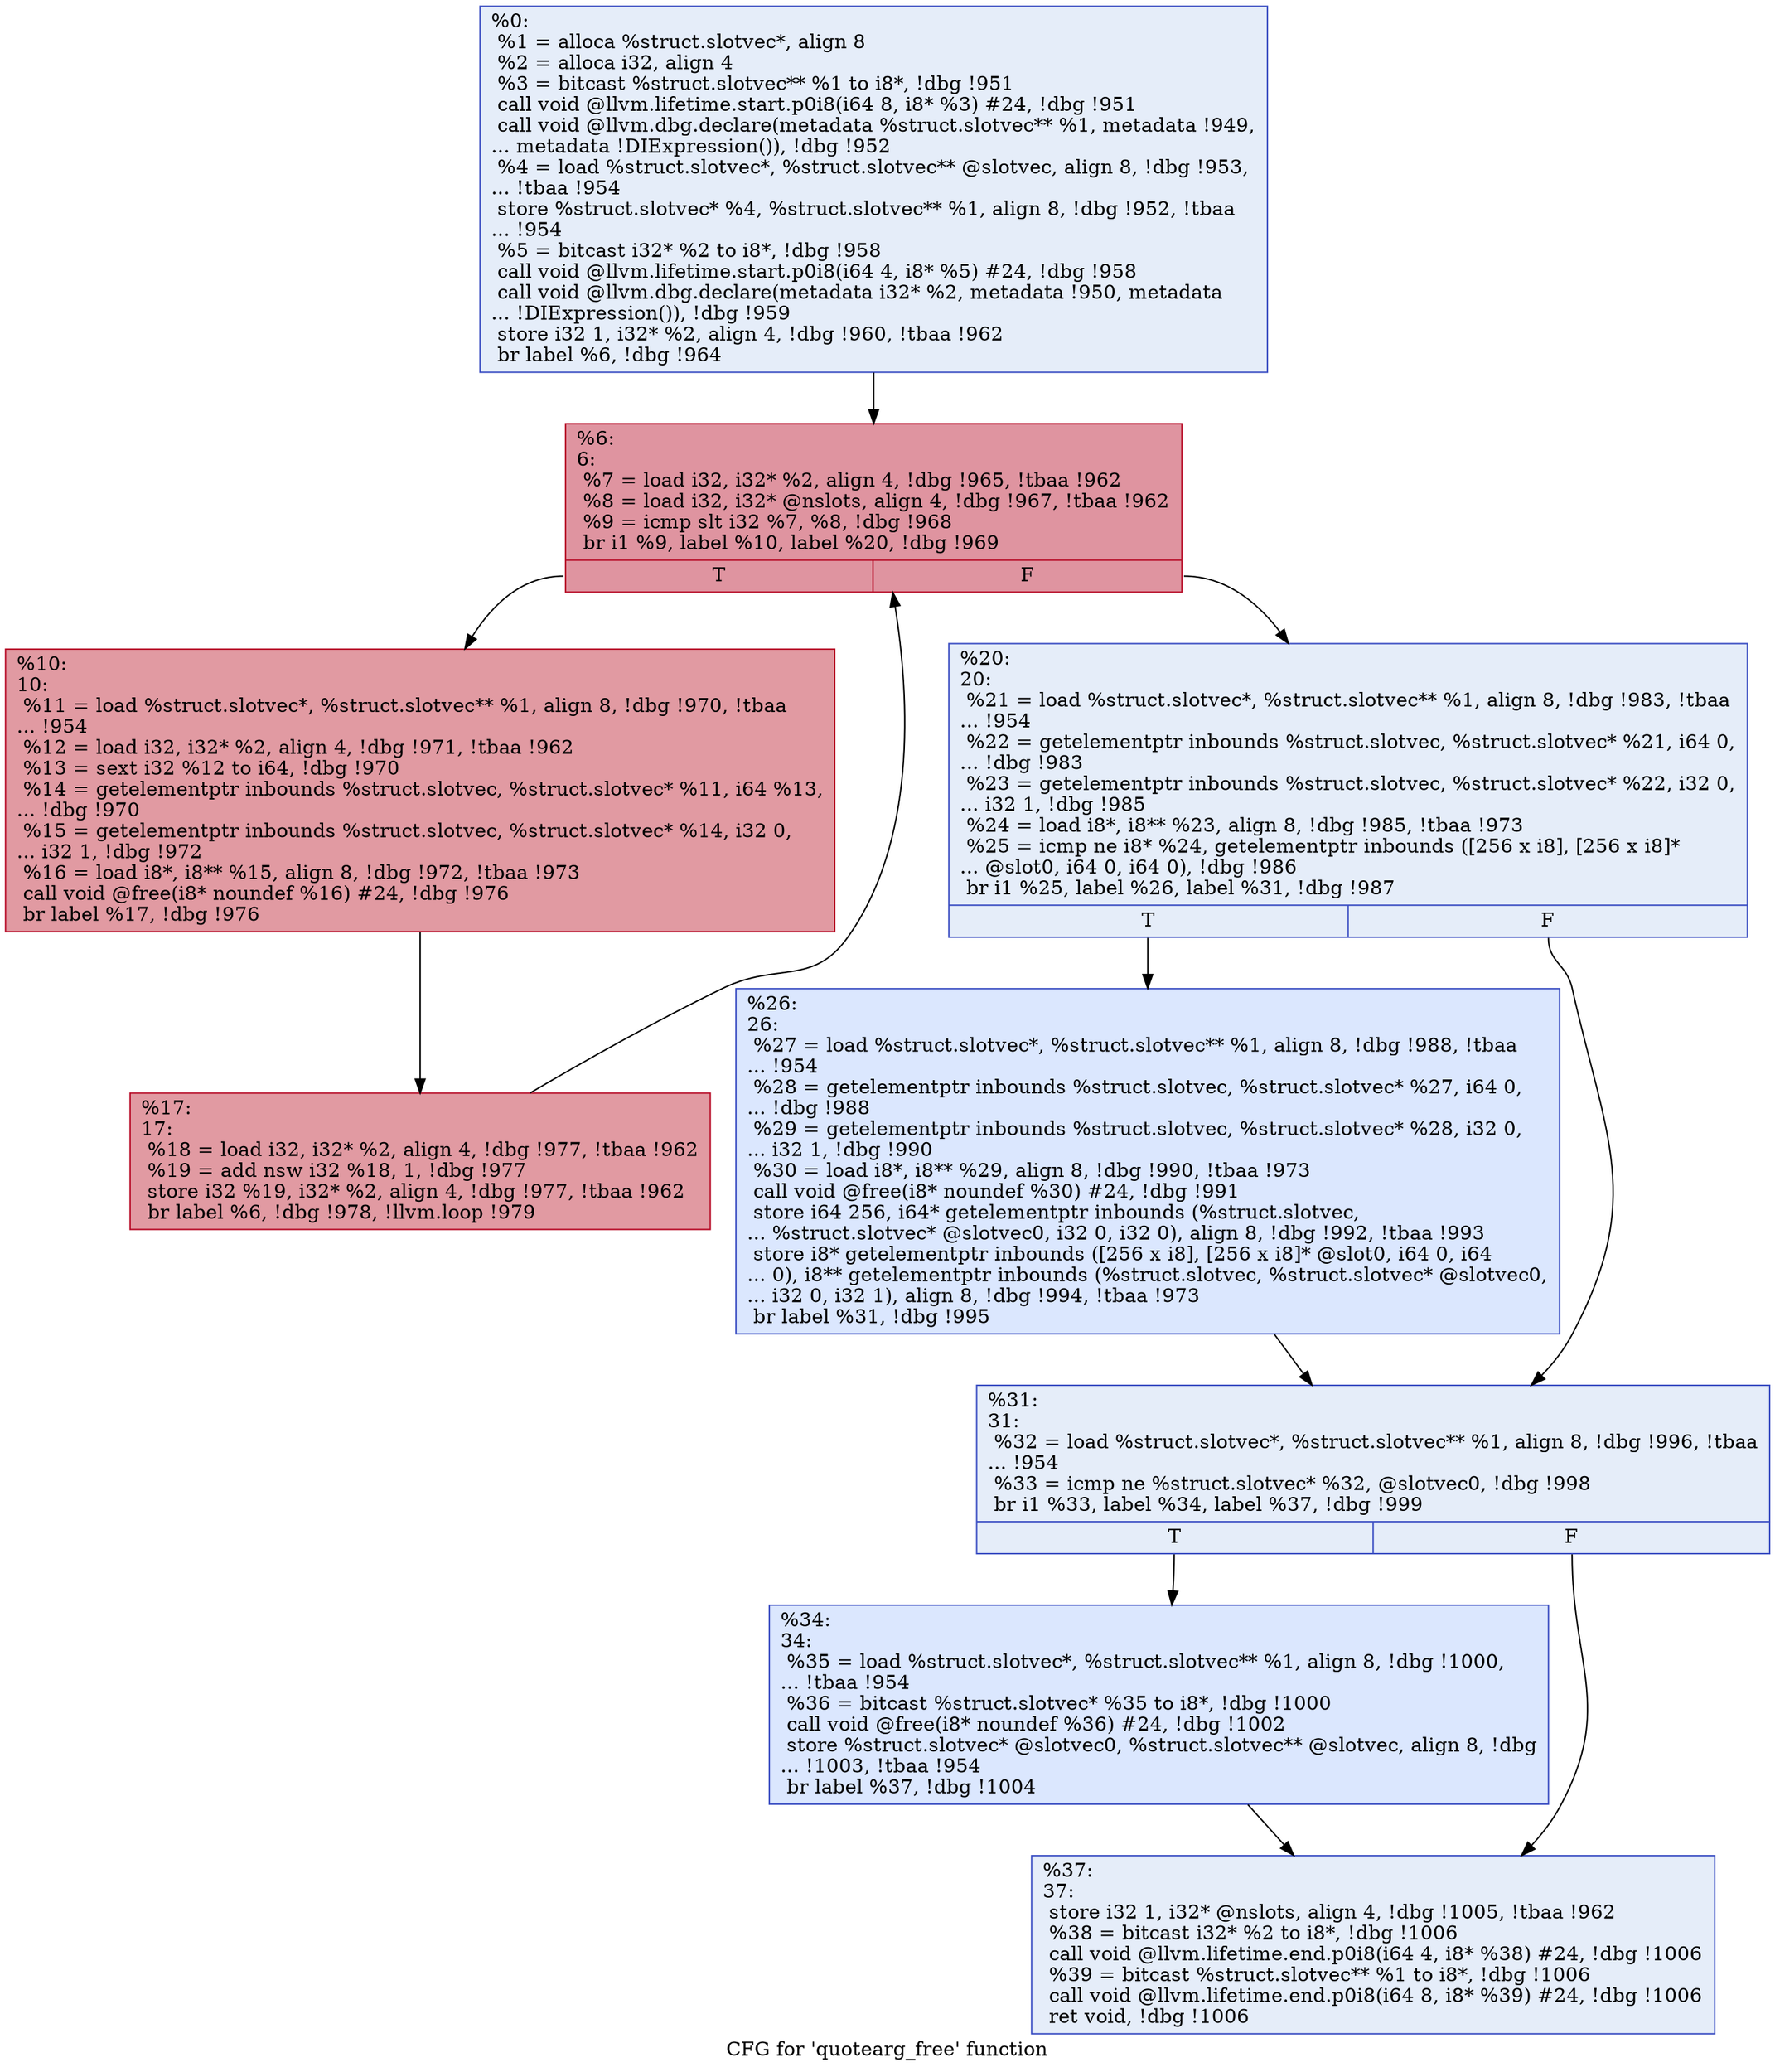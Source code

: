 digraph "CFG for 'quotearg_free' function" {
	label="CFG for 'quotearg_free' function";

	Node0x1291980 [shape=record,color="#3d50c3ff", style=filled, fillcolor="#c5d6f270",label="{%0:\l  %1 = alloca %struct.slotvec*, align 8\l  %2 = alloca i32, align 4\l  %3 = bitcast %struct.slotvec** %1 to i8*, !dbg !951\l  call void @llvm.lifetime.start.p0i8(i64 8, i8* %3) #24, !dbg !951\l  call void @llvm.dbg.declare(metadata %struct.slotvec** %1, metadata !949,\l... metadata !DIExpression()), !dbg !952\l  %4 = load %struct.slotvec*, %struct.slotvec** @slotvec, align 8, !dbg !953,\l... !tbaa !954\l  store %struct.slotvec* %4, %struct.slotvec** %1, align 8, !dbg !952, !tbaa\l... !954\l  %5 = bitcast i32* %2 to i8*, !dbg !958\l  call void @llvm.lifetime.start.p0i8(i64 4, i8* %5) #24, !dbg !958\l  call void @llvm.dbg.declare(metadata i32* %2, metadata !950, metadata\l... !DIExpression()), !dbg !959\l  store i32 1, i32* %2, align 4, !dbg !960, !tbaa !962\l  br label %6, !dbg !964\l}"];
	Node0x1291980 -> Node0x12919d0;
	Node0x12919d0 [shape=record,color="#b70d28ff", style=filled, fillcolor="#b70d2870",label="{%6:\l6:                                                \l  %7 = load i32, i32* %2, align 4, !dbg !965, !tbaa !962\l  %8 = load i32, i32* @nslots, align 4, !dbg !967, !tbaa !962\l  %9 = icmp slt i32 %7, %8, !dbg !968\l  br i1 %9, label %10, label %20, !dbg !969\l|{<s0>T|<s1>F}}"];
	Node0x12919d0:s0 -> Node0x1291a20;
	Node0x12919d0:s1 -> Node0x1291ac0;
	Node0x1291a20 [shape=record,color="#b70d28ff", style=filled, fillcolor="#bb1b2c70",label="{%10:\l10:                                               \l  %11 = load %struct.slotvec*, %struct.slotvec** %1, align 8, !dbg !970, !tbaa\l... !954\l  %12 = load i32, i32* %2, align 4, !dbg !971, !tbaa !962\l  %13 = sext i32 %12 to i64, !dbg !970\l  %14 = getelementptr inbounds %struct.slotvec, %struct.slotvec* %11, i64 %13,\l... !dbg !970\l  %15 = getelementptr inbounds %struct.slotvec, %struct.slotvec* %14, i32 0,\l... i32 1, !dbg !972\l  %16 = load i8*, i8** %15, align 8, !dbg !972, !tbaa !973\l  call void @free(i8* noundef %16) #24, !dbg !976\l  br label %17, !dbg !976\l}"];
	Node0x1291a20 -> Node0x1291a70;
	Node0x1291a70 [shape=record,color="#b70d28ff", style=filled, fillcolor="#bb1b2c70",label="{%17:\l17:                                               \l  %18 = load i32, i32* %2, align 4, !dbg !977, !tbaa !962\l  %19 = add nsw i32 %18, 1, !dbg !977\l  store i32 %19, i32* %2, align 4, !dbg !977, !tbaa !962\l  br label %6, !dbg !978, !llvm.loop !979\l}"];
	Node0x1291a70 -> Node0x12919d0;
	Node0x1291ac0 [shape=record,color="#3d50c3ff", style=filled, fillcolor="#c5d6f270",label="{%20:\l20:                                               \l  %21 = load %struct.slotvec*, %struct.slotvec** %1, align 8, !dbg !983, !tbaa\l... !954\l  %22 = getelementptr inbounds %struct.slotvec, %struct.slotvec* %21, i64 0,\l... !dbg !983\l  %23 = getelementptr inbounds %struct.slotvec, %struct.slotvec* %22, i32 0,\l... i32 1, !dbg !985\l  %24 = load i8*, i8** %23, align 8, !dbg !985, !tbaa !973\l  %25 = icmp ne i8* %24, getelementptr inbounds ([256 x i8], [256 x i8]*\l... @slot0, i64 0, i64 0), !dbg !986\l  br i1 %25, label %26, label %31, !dbg !987\l|{<s0>T|<s1>F}}"];
	Node0x1291ac0:s0 -> Node0x1291b10;
	Node0x1291ac0:s1 -> Node0x1291b60;
	Node0x1291b10 [shape=record,color="#3d50c3ff", style=filled, fillcolor="#aec9fc70",label="{%26:\l26:                                               \l  %27 = load %struct.slotvec*, %struct.slotvec** %1, align 8, !dbg !988, !tbaa\l... !954\l  %28 = getelementptr inbounds %struct.slotvec, %struct.slotvec* %27, i64 0,\l... !dbg !988\l  %29 = getelementptr inbounds %struct.slotvec, %struct.slotvec* %28, i32 0,\l... i32 1, !dbg !990\l  %30 = load i8*, i8** %29, align 8, !dbg !990, !tbaa !973\l  call void @free(i8* noundef %30) #24, !dbg !991\l  store i64 256, i64* getelementptr inbounds (%struct.slotvec,\l... %struct.slotvec* @slotvec0, i32 0, i32 0), align 8, !dbg !992, !tbaa !993\l  store i8* getelementptr inbounds ([256 x i8], [256 x i8]* @slot0, i64 0, i64\l... 0), i8** getelementptr inbounds (%struct.slotvec, %struct.slotvec* @slotvec0,\l... i32 0, i32 1), align 8, !dbg !994, !tbaa !973\l  br label %31, !dbg !995\l}"];
	Node0x1291b10 -> Node0x1291b60;
	Node0x1291b60 [shape=record,color="#3d50c3ff", style=filled, fillcolor="#c5d6f270",label="{%31:\l31:                                               \l  %32 = load %struct.slotvec*, %struct.slotvec** %1, align 8, !dbg !996, !tbaa\l... !954\l  %33 = icmp ne %struct.slotvec* %32, @slotvec0, !dbg !998\l  br i1 %33, label %34, label %37, !dbg !999\l|{<s0>T|<s1>F}}"];
	Node0x1291b60:s0 -> Node0x1291bb0;
	Node0x1291b60:s1 -> Node0x1291c00;
	Node0x1291bb0 [shape=record,color="#3d50c3ff", style=filled, fillcolor="#aec9fc70",label="{%34:\l34:                                               \l  %35 = load %struct.slotvec*, %struct.slotvec** %1, align 8, !dbg !1000,\l... !tbaa !954\l  %36 = bitcast %struct.slotvec* %35 to i8*, !dbg !1000\l  call void @free(i8* noundef %36) #24, !dbg !1002\l  store %struct.slotvec* @slotvec0, %struct.slotvec** @slotvec, align 8, !dbg\l... !1003, !tbaa !954\l  br label %37, !dbg !1004\l}"];
	Node0x1291bb0 -> Node0x1291c00;
	Node0x1291c00 [shape=record,color="#3d50c3ff", style=filled, fillcolor="#c5d6f270",label="{%37:\l37:                                               \l  store i32 1, i32* @nslots, align 4, !dbg !1005, !tbaa !962\l  %38 = bitcast i32* %2 to i8*, !dbg !1006\l  call void @llvm.lifetime.end.p0i8(i64 4, i8* %38) #24, !dbg !1006\l  %39 = bitcast %struct.slotvec** %1 to i8*, !dbg !1006\l  call void @llvm.lifetime.end.p0i8(i64 8, i8* %39) #24, !dbg !1006\l  ret void, !dbg !1006\l}"];
}
